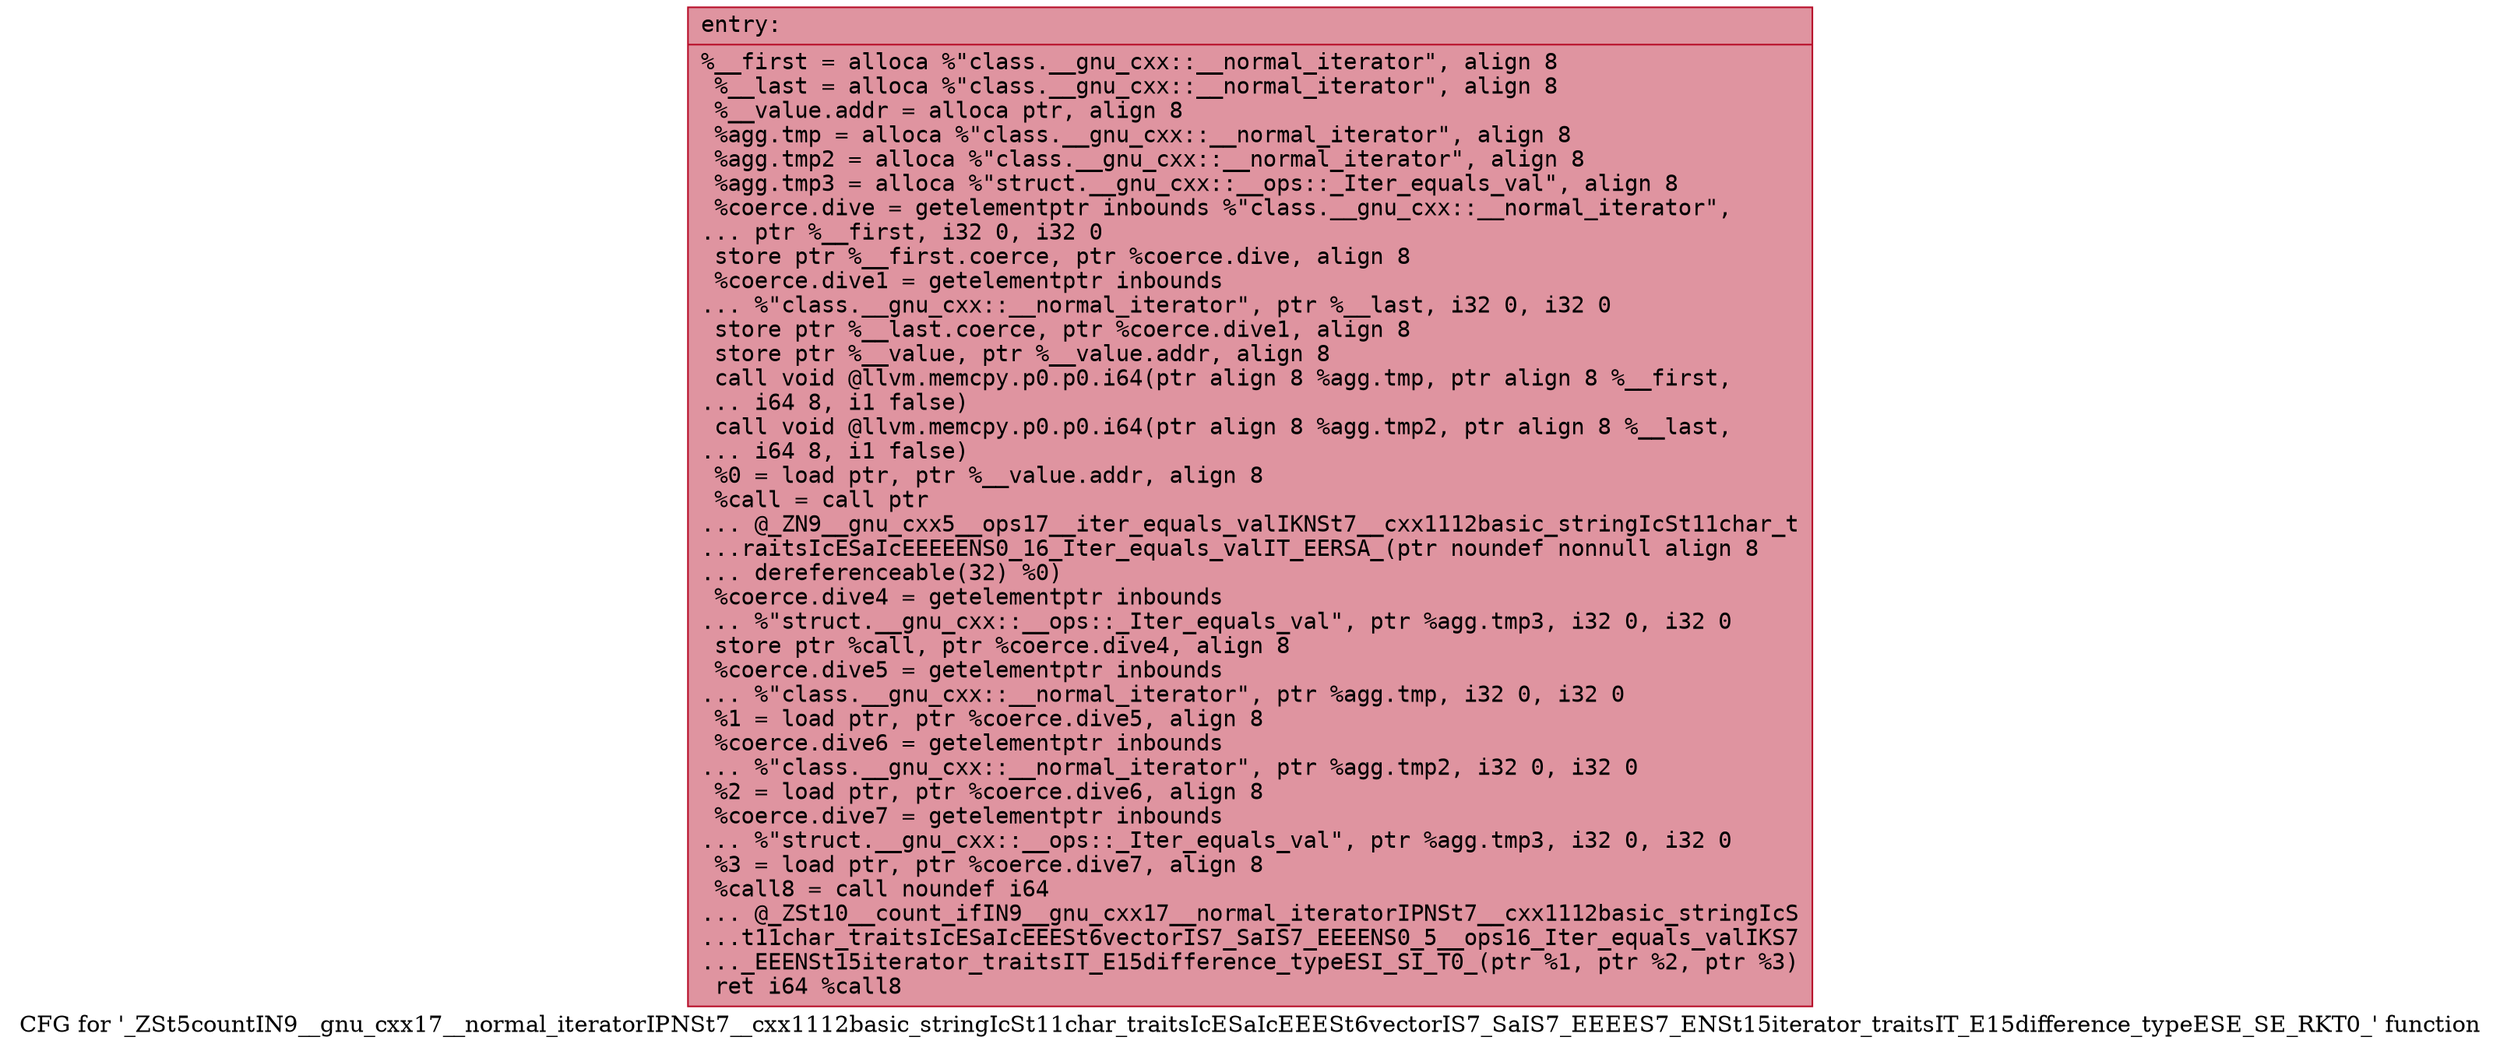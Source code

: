 digraph "CFG for '_ZSt5countIN9__gnu_cxx17__normal_iteratorIPNSt7__cxx1112basic_stringIcSt11char_traitsIcESaIcEEESt6vectorIS7_SaIS7_EEEES7_ENSt15iterator_traitsIT_E15difference_typeESE_SE_RKT0_' function" {
	label="CFG for '_ZSt5countIN9__gnu_cxx17__normal_iteratorIPNSt7__cxx1112basic_stringIcSt11char_traitsIcESaIcEEESt6vectorIS7_SaIS7_EEEES7_ENSt15iterator_traitsIT_E15difference_typeESE_SE_RKT0_' function";

	Node0x557e2af545e0 [shape=record,color="#b70d28ff", style=filled, fillcolor="#b70d2870" fontname="Courier",label="{entry:\l|  %__first = alloca %\"class.__gnu_cxx::__normal_iterator\", align 8\l  %__last = alloca %\"class.__gnu_cxx::__normal_iterator\", align 8\l  %__value.addr = alloca ptr, align 8\l  %agg.tmp = alloca %\"class.__gnu_cxx::__normal_iterator\", align 8\l  %agg.tmp2 = alloca %\"class.__gnu_cxx::__normal_iterator\", align 8\l  %agg.tmp3 = alloca %\"struct.__gnu_cxx::__ops::_Iter_equals_val\", align 8\l  %coerce.dive = getelementptr inbounds %\"class.__gnu_cxx::__normal_iterator\",\l... ptr %__first, i32 0, i32 0\l  store ptr %__first.coerce, ptr %coerce.dive, align 8\l  %coerce.dive1 = getelementptr inbounds\l... %\"class.__gnu_cxx::__normal_iterator\", ptr %__last, i32 0, i32 0\l  store ptr %__last.coerce, ptr %coerce.dive1, align 8\l  store ptr %__value, ptr %__value.addr, align 8\l  call void @llvm.memcpy.p0.p0.i64(ptr align 8 %agg.tmp, ptr align 8 %__first,\l... i64 8, i1 false)\l  call void @llvm.memcpy.p0.p0.i64(ptr align 8 %agg.tmp2, ptr align 8 %__last,\l... i64 8, i1 false)\l  %0 = load ptr, ptr %__value.addr, align 8\l  %call = call ptr\l... @_ZN9__gnu_cxx5__ops17__iter_equals_valIKNSt7__cxx1112basic_stringIcSt11char_t\l...raitsIcESaIcEEEEENS0_16_Iter_equals_valIT_EERSA_(ptr noundef nonnull align 8\l... dereferenceable(32) %0)\l  %coerce.dive4 = getelementptr inbounds\l... %\"struct.__gnu_cxx::__ops::_Iter_equals_val\", ptr %agg.tmp3, i32 0, i32 0\l  store ptr %call, ptr %coerce.dive4, align 8\l  %coerce.dive5 = getelementptr inbounds\l... %\"class.__gnu_cxx::__normal_iterator\", ptr %agg.tmp, i32 0, i32 0\l  %1 = load ptr, ptr %coerce.dive5, align 8\l  %coerce.dive6 = getelementptr inbounds\l... %\"class.__gnu_cxx::__normal_iterator\", ptr %agg.tmp2, i32 0, i32 0\l  %2 = load ptr, ptr %coerce.dive6, align 8\l  %coerce.dive7 = getelementptr inbounds\l... %\"struct.__gnu_cxx::__ops::_Iter_equals_val\", ptr %agg.tmp3, i32 0, i32 0\l  %3 = load ptr, ptr %coerce.dive7, align 8\l  %call8 = call noundef i64\l... @_ZSt10__count_ifIN9__gnu_cxx17__normal_iteratorIPNSt7__cxx1112basic_stringIcS\l...t11char_traitsIcESaIcEEESt6vectorIS7_SaIS7_EEEENS0_5__ops16_Iter_equals_valIKS7\l..._EEENSt15iterator_traitsIT_E15difference_typeESI_SI_T0_(ptr %1, ptr %2, ptr %3)\l  ret i64 %call8\l}"];
}

